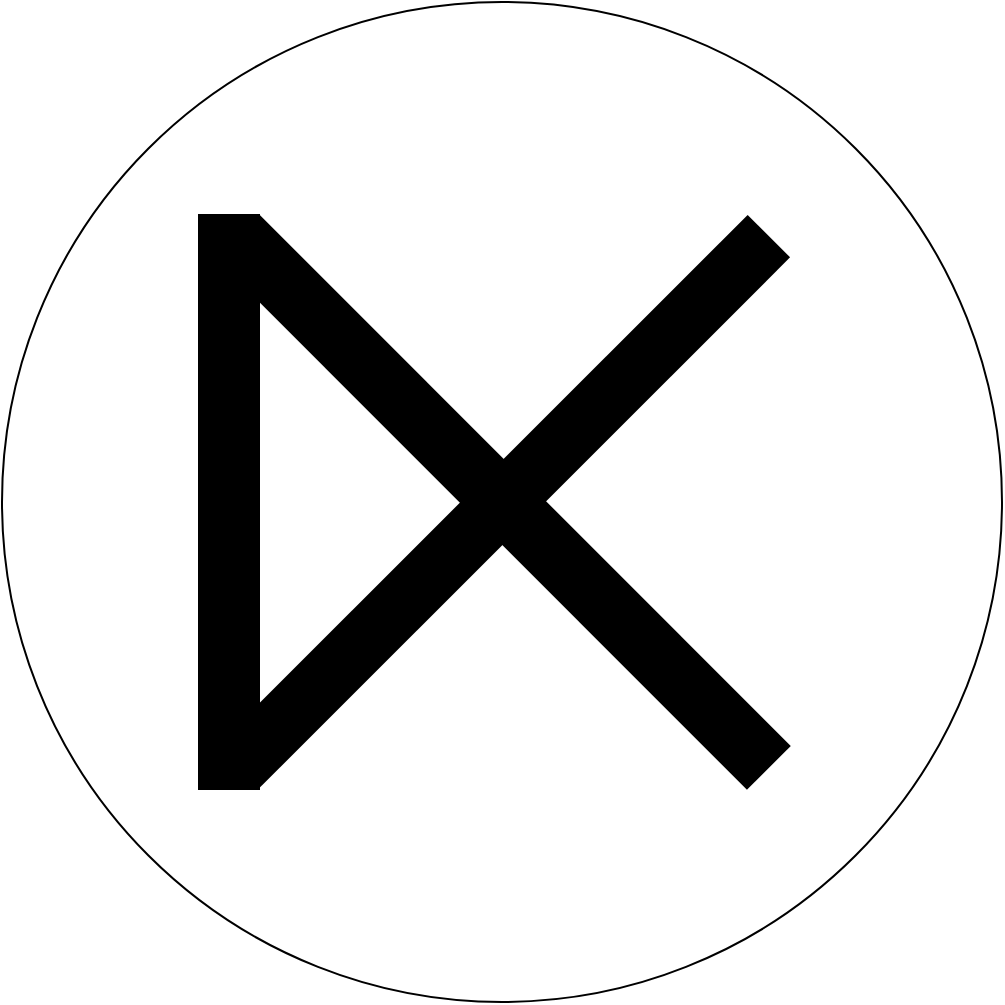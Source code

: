 <mxfile version="13.10.0" type="embed">
    <diagram id="hsh0v4iKcz9foi3Ss8kc" name="第 1 页">
        <mxGraphModel dx="317" dy="-270" grid="1" gridSize="10" guides="1" tooltips="1" connect="1" arrows="1" fold="1" page="1" pageScale="1" pageWidth="500" pageHeight="500" background="none" math="0" shadow="0">
            <root>
                <mxCell id="0"/>
                <mxCell id="1" parent="0"/>
                <mxCell id="2" value="" style="ellipse;whiteSpace=wrap;html=1;aspect=fixed;" vertex="1" parent="1">
                    <mxGeometry y="500" width="500" height="500" as="geometry"/>
                </mxCell>
                <mxCell id="11" value="" style="line;strokeWidth=31;direction=south;html=1;" vertex="1" parent="1">
                    <mxGeometry x="113" y="606" width="1" height="288" as="geometry"/>
                </mxCell>
                <mxCell id="12" value="" style="line;strokeWidth=30;html=1;rotation=45;direction=south;" vertex="1" parent="1">
                    <mxGeometry x="250" y="562" width="1" height="376" as="geometry"/>
                </mxCell>
                <mxCell id="13" value="" style="line;strokeWidth=31;direction=south;html=1;rotation=135;" vertex="1" parent="1">
                    <mxGeometry x="250" y="562" width="1" height="376" as="geometry"/>
                </mxCell>
            </root>
        </mxGraphModel>
    </diagram>
</mxfile>